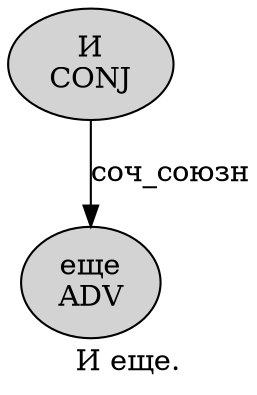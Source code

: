 digraph SENTENCE_502 {
	graph [label="И еще."]
	node [style=filled]
		0 [label="И
CONJ" color="" fillcolor=lightgray penwidth=1 shape=ellipse]
		1 [label="еще
ADV" color="" fillcolor=lightgray penwidth=1 shape=ellipse]
			0 -> 1 [label="соч_союзн"]
}